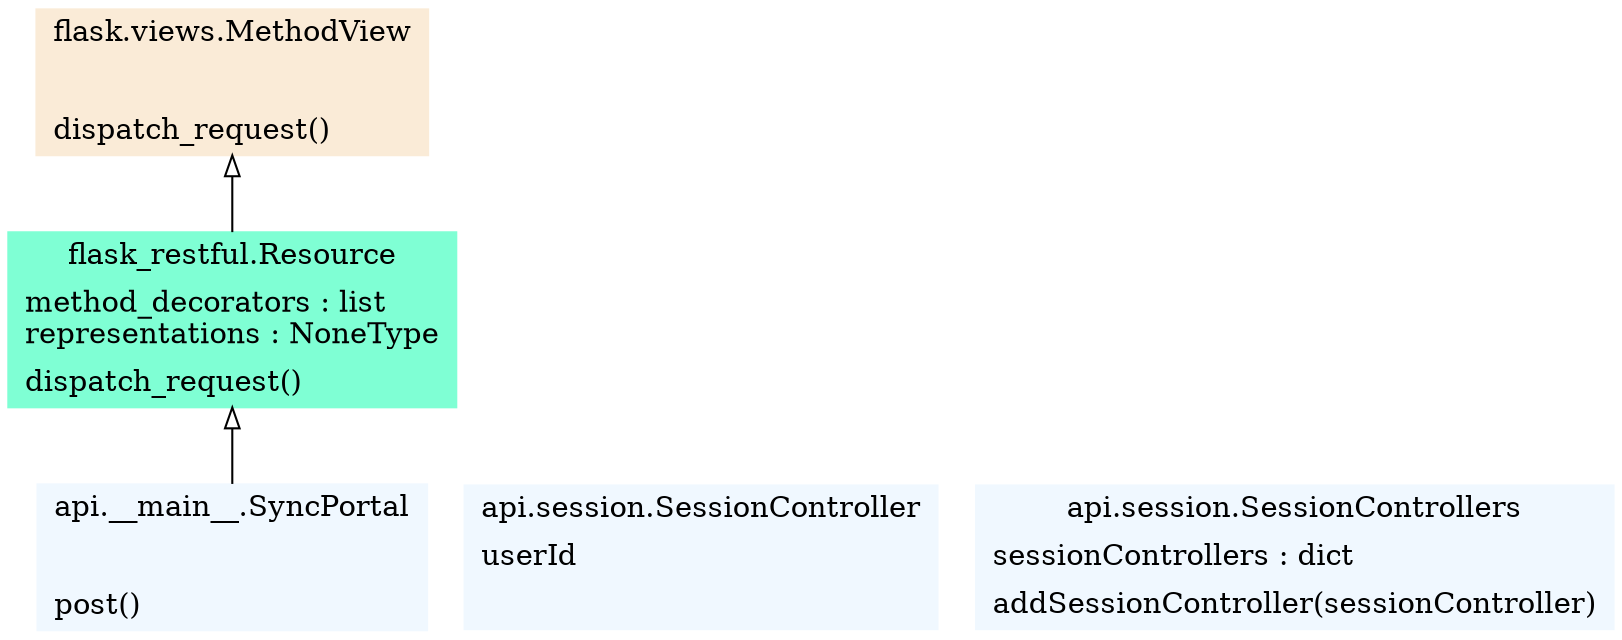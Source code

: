 digraph "classes" {
rankdir=BT
charset="utf-8"
"api.__main__.SyncPortal" [color="aliceblue", fontcolor="black", label="{api.__main__.SyncPortal|\l|post()\l}", shape="record", style="filled"];
"api.session.SessionController" [color="aliceblue", fontcolor="black", label="{api.session.SessionController|userId\l|}", shape="record", style="filled"];
"api.session.SessionControllers" [color="aliceblue", fontcolor="black", label="{api.session.SessionControllers|sessionControllers : dict\l|addSessionController(sessionController)\l}", shape="record", style="filled"];
"flask.views.MethodView" [color="antiquewhite", fontcolor="black", label="{flask.views.MethodView|\l|dispatch_request()\l}", shape="record", style="filled"];
"flask_restful.Resource" [color="aquamarine", fontcolor="black", label="{flask_restful.Resource|method_decorators : list\lrepresentations : NoneType\l|dispatch_request()\l}", shape="record", style="filled"];
"api.__main__.SyncPortal" -> "flask_restful.Resource" [arrowhead="empty", arrowtail="none"];
"flask_restful.Resource" -> "flask.views.MethodView" [arrowhead="empty", arrowtail="none"];
}
